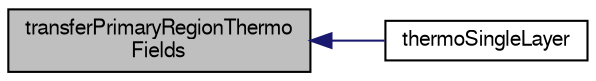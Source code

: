 digraph "transferPrimaryRegionThermoFields"
{
  bgcolor="transparent";
  edge [fontname="FreeSans",fontsize="10",labelfontname="FreeSans",labelfontsize="10"];
  node [fontname="FreeSans",fontsize="10",shape=record];
  rankdir="LR";
  Node777 [label="transferPrimaryRegionThermo\lFields",height=0.2,width=0.4,color="black", fillcolor="grey75", style="filled", fontcolor="black"];
  Node777 -> Node778 [dir="back",color="midnightblue",fontsize="10",style="solid",fontname="FreeSans"];
  Node778 [label="thermoSingleLayer",height=0.2,width=0.4,color="black",URL="$a29182.html#a599169c7bc33623aea76634f78847295",tooltip="Construct from components. "];
}

